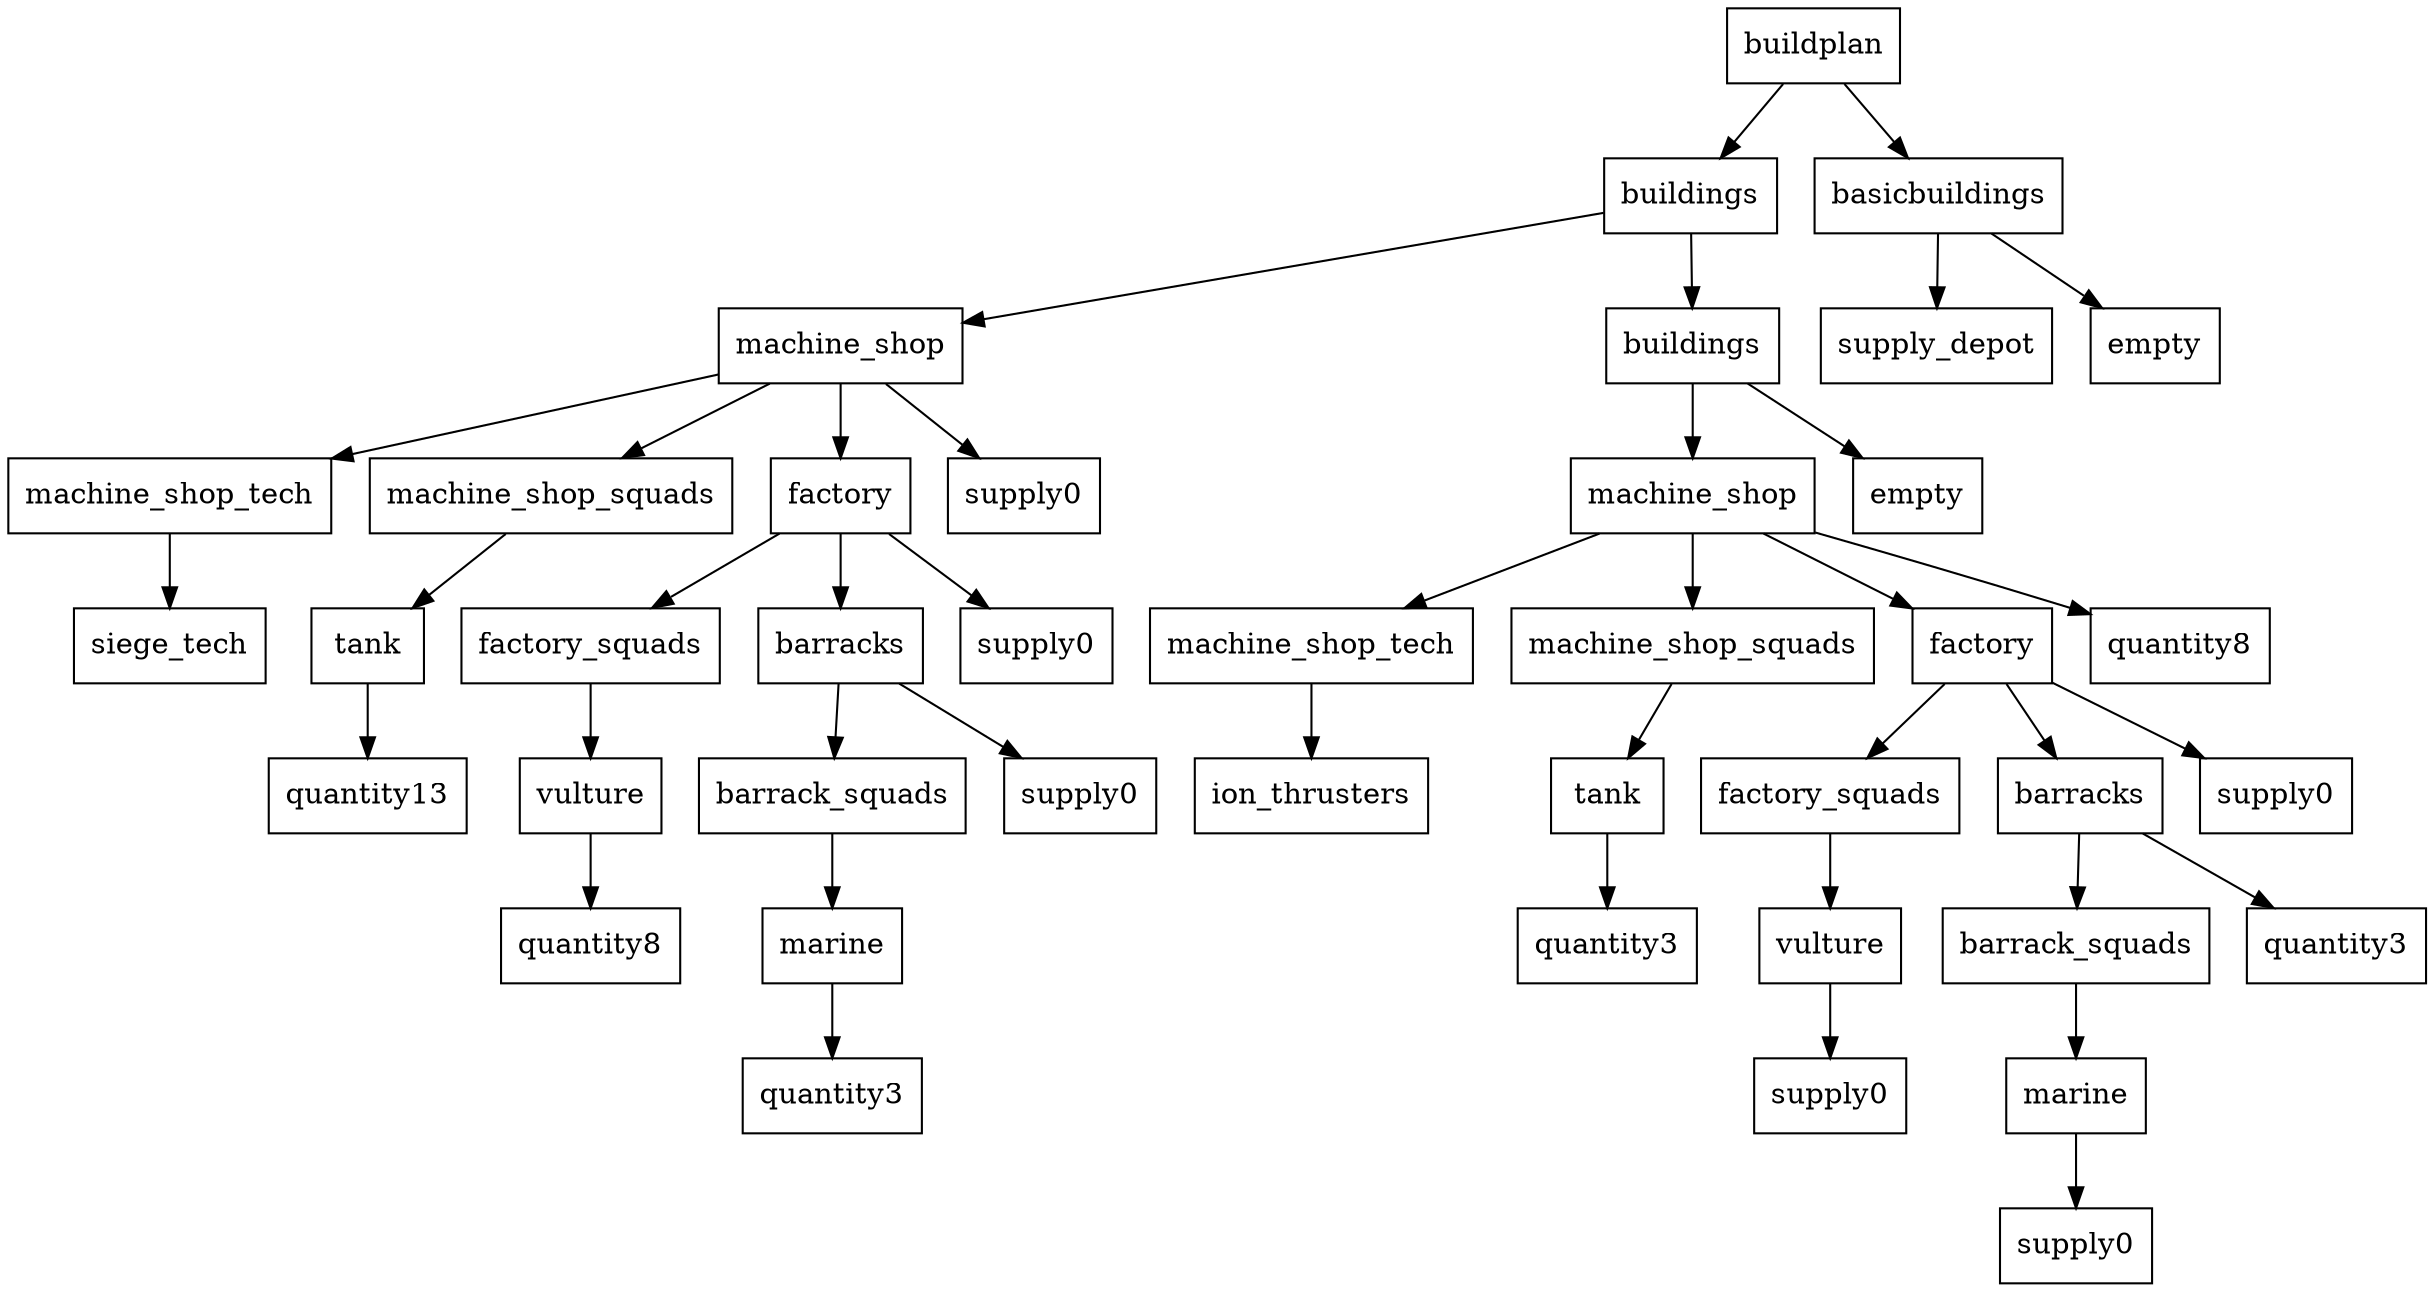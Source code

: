digraph g {
graph [ordering=out];
node [shape=rectangle];
n[label = "buildplan"];
n0[label = "buildings"];
n00[label = "machine_shop"];
n000[label = "machine_shop_tech"];
n0000[label = "siege_tech"];
n000 -> n0000;
n00 -> n000;
n001[label = "machine_shop_squads"];
n0010[label = "tank"];
n00100[label = "quantity13"];
n0010 -> n00100;
n001 -> n0010;
n00 -> n001;
n002[label = "factory"];
n0020[label = "factory_squads"];
n00200[label = "vulture"];
n002000[label = "quantity8"];
n00200 -> n002000;
n0020 -> n00200;
n002 -> n0020;
n0021[label = "barracks"];
n00210[label = "barrack_squads"];
n002100[label = "marine"];
n0021000[label = "quantity3"];
n002100 -> n0021000;
n00210 -> n002100;
n0021 -> n00210;
n00211[label = "supply0"];
n0021 -> n00211;
n002 -> n0021;
n0022[label = "supply0"];
n002 -> n0022;
n00 -> n002;
n003[label = "supply0"];
n00 -> n003;
n0 -> n00;
n01[label = "buildings"];
n010[label = "machine_shop"];
n0100[label = "machine_shop_tech"];
n01000[label = "ion_thrusters"];
n0100 -> n01000;
n010 -> n0100;
n0101[label = "machine_shop_squads"];
n01010[label = "tank"];
n010100[label = "quantity3"];
n01010 -> n010100;
n0101 -> n01010;
n010 -> n0101;
n0102[label = "factory"];
n01020[label = "factory_squads"];
n010200[label = "vulture"];
n0102000[label = "supply0"];
n010200 -> n0102000;
n01020 -> n010200;
n0102 -> n01020;
n01021[label = "barracks"];
n010210[label = "barrack_squads"];
n0102100[label = "marine"];
n01021000[label = "supply0"];
n0102100 -> n01021000;
n010210 -> n0102100;
n01021 -> n010210;
n010211[label = "quantity3"];
n01021 -> n010211;
n0102 -> n01021;
n01022[label = "supply0"];
n0102 -> n01022;
n010 -> n0102;
n0103[label = "quantity8"];
n010 -> n0103;
n01 -> n010;
n011[label = "empty"];
n01 -> n011;
n0 -> n01;
n -> n0;
n1[label = "basicbuildings"];
n10[label = "supply_depot"];
n1 -> n10;
n11[label = "empty"];
n1 -> n11;
n -> n1;
}

